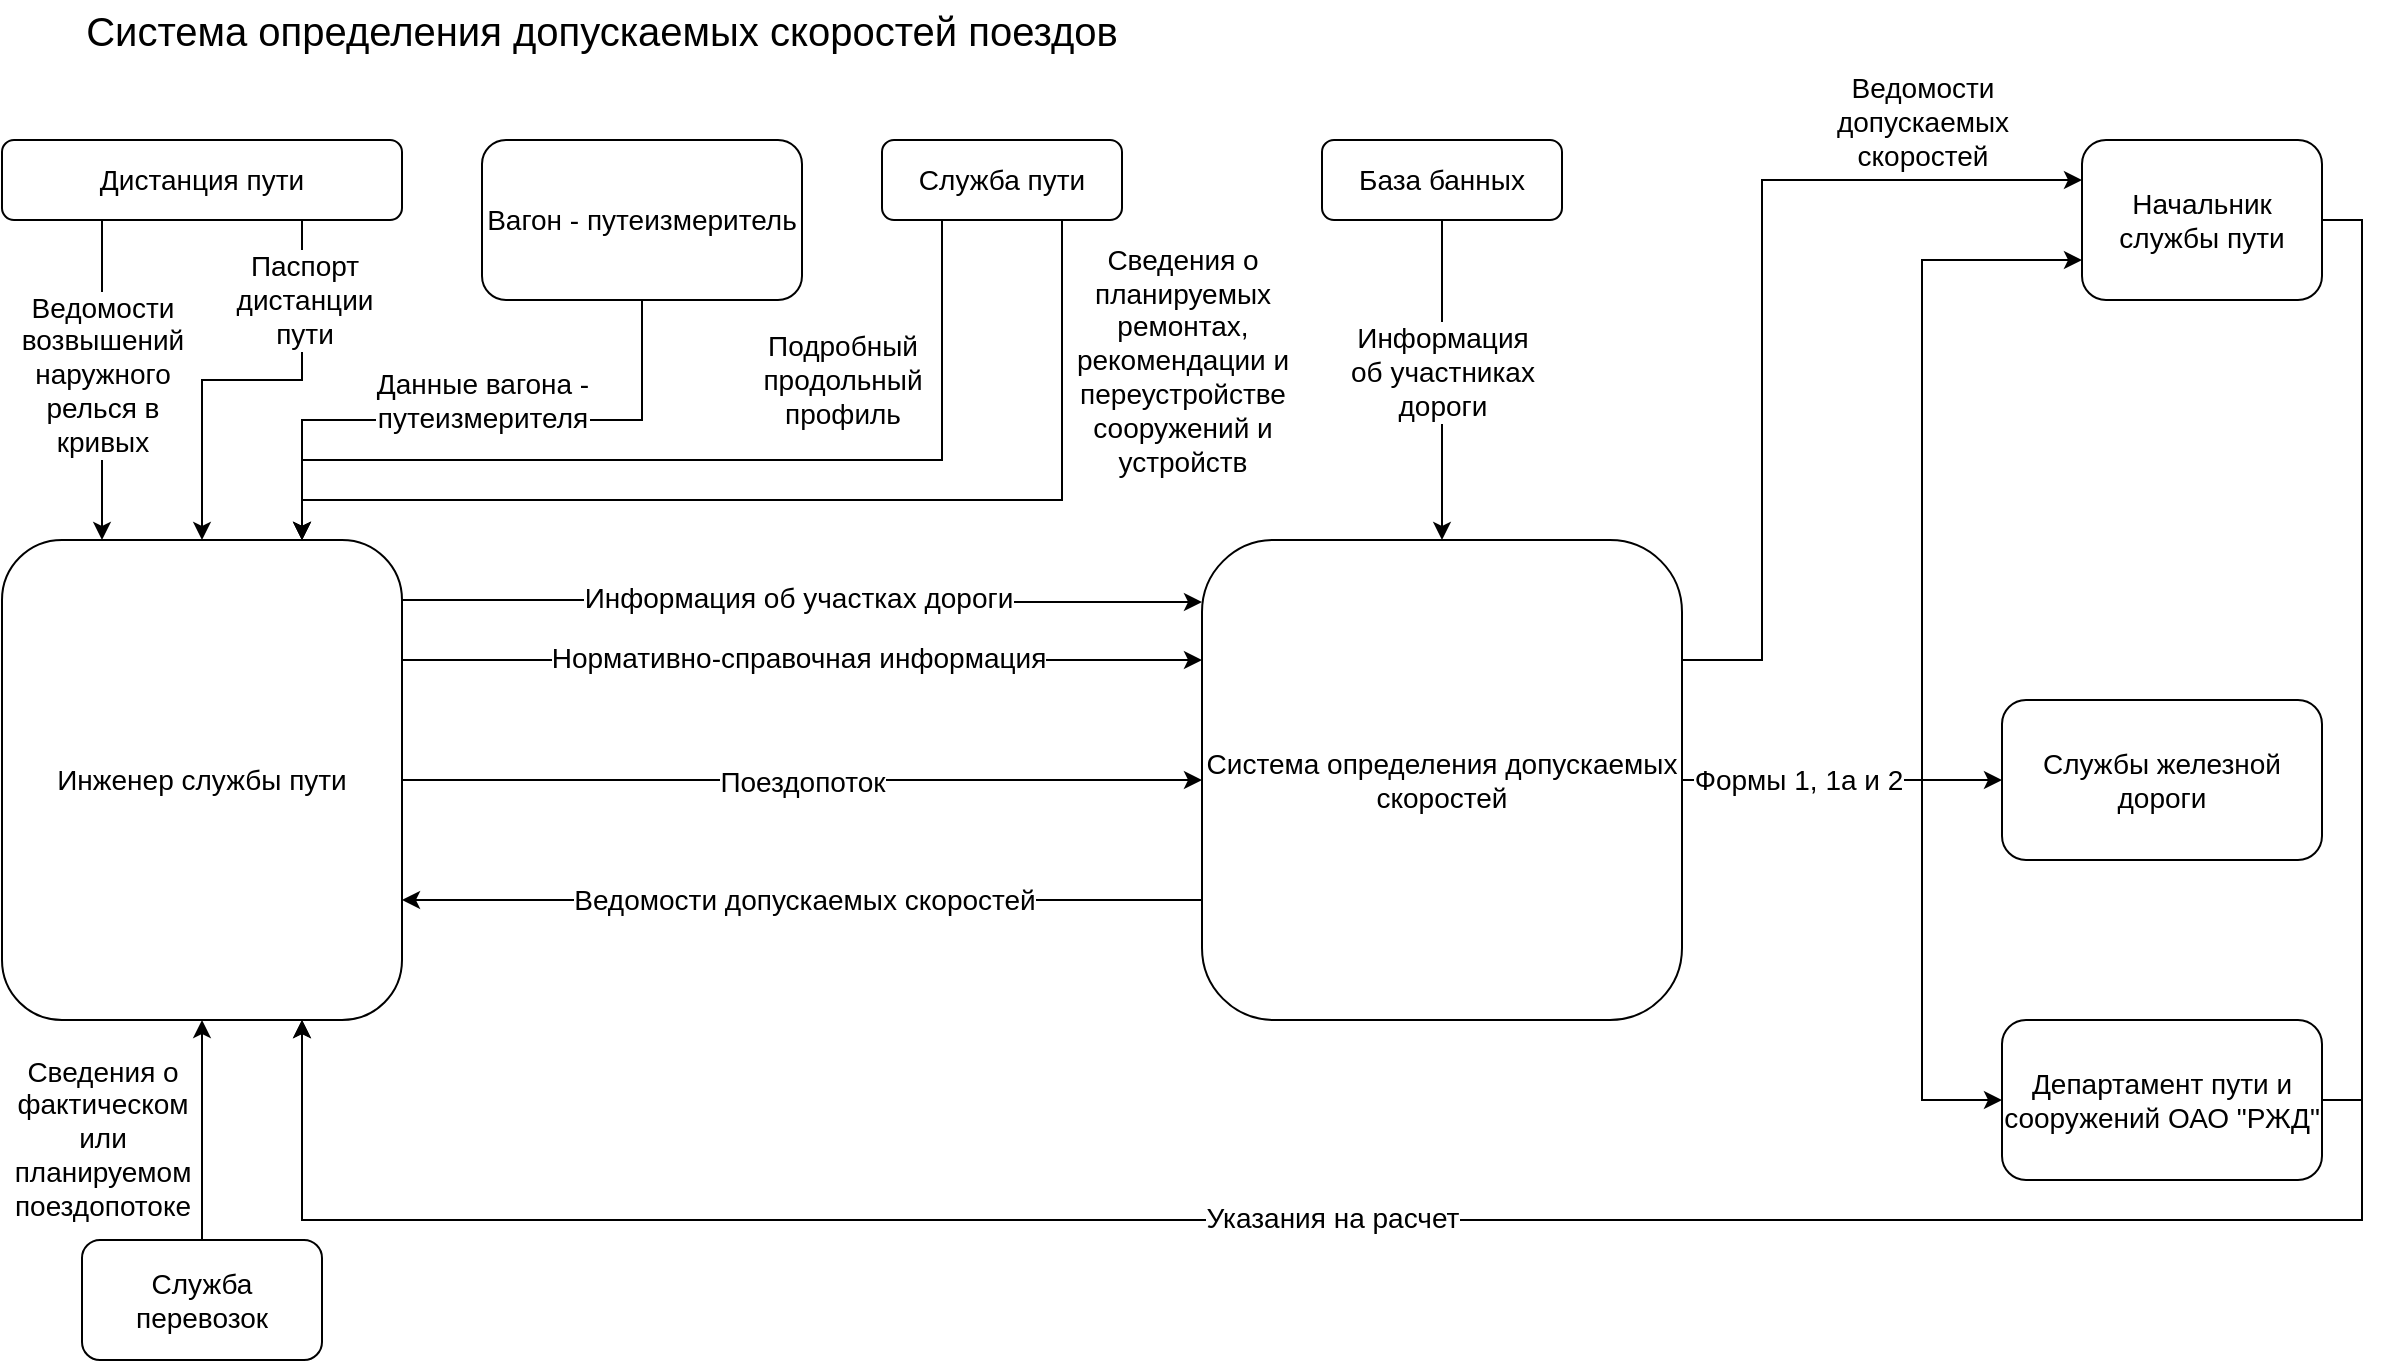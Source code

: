 <mxfile version="20.5.1" type="github">
  <diagram id="OpJCEr7rIlbrPj4_UwZO" name="Страница 1">
    <mxGraphModel dx="1720" dy="1175" grid="1" gridSize="10" guides="1" tooltips="1" connect="1" arrows="1" fold="1" page="1" pageScale="1" pageWidth="827" pageHeight="1169" math="0" shadow="0">
      <root>
        <mxCell id="0" />
        <mxCell id="1" parent="0" />
        <mxCell id="me3pULGJ5t-feI3vnPao-23" style="edgeStyle=orthogonalEdgeStyle;rounded=0;orthogonalLoop=1;jettySize=auto;html=1;exitX=0.25;exitY=1;exitDx=0;exitDy=0;entryX=0.25;entryY=0;entryDx=0;entryDy=0;fontSize=14;" edge="1" parent="1" source="me3pULGJ5t-feI3vnPao-1" target="me3pULGJ5t-feI3vnPao-6">
          <mxGeometry relative="1" as="geometry" />
        </mxCell>
        <mxCell id="me3pULGJ5t-feI3vnPao-24" value="Ведомости&lt;br&gt;возвышений&lt;br&gt;наружного&lt;br&gt;релься в&lt;br&gt;кривых" style="edgeLabel;html=1;align=center;verticalAlign=middle;resizable=0;points=[];fontSize=14;" vertex="1" connectable="0" parent="me3pULGJ5t-feI3vnPao-23">
          <mxGeometry x="-0.037" relative="1" as="geometry">
            <mxPoint as="offset" />
          </mxGeometry>
        </mxCell>
        <mxCell id="me3pULGJ5t-feI3vnPao-25" style="edgeStyle=orthogonalEdgeStyle;rounded=0;orthogonalLoop=1;jettySize=auto;html=1;exitX=0.75;exitY=1;exitDx=0;exitDy=0;entryX=0.5;entryY=0;entryDx=0;entryDy=0;fontSize=14;" edge="1" parent="1" source="me3pULGJ5t-feI3vnPao-1" target="me3pULGJ5t-feI3vnPao-6">
          <mxGeometry relative="1" as="geometry" />
        </mxCell>
        <mxCell id="me3pULGJ5t-feI3vnPao-26" value="Паспорт&lt;br&gt;дистанции&lt;br&gt;пути" style="edgeLabel;html=1;align=center;verticalAlign=middle;resizable=0;points=[];fontSize=14;" vertex="1" connectable="0" parent="me3pULGJ5t-feI3vnPao-25">
          <mxGeometry x="-0.031" relative="1" as="geometry">
            <mxPoint x="22" y="-40" as="offset" />
          </mxGeometry>
        </mxCell>
        <mxCell id="me3pULGJ5t-feI3vnPao-1" value="&lt;font style=&quot;font-size: 14px;&quot;&gt;Дистанция пути&lt;/font&gt;" style="rounded=1;whiteSpace=wrap;html=1;" vertex="1" parent="1">
          <mxGeometry x="160" y="80" width="200" height="40" as="geometry" />
        </mxCell>
        <mxCell id="me3pULGJ5t-feI3vnPao-27" style="edgeStyle=orthogonalEdgeStyle;rounded=0;orthogonalLoop=1;jettySize=auto;html=1;exitX=0.5;exitY=1;exitDx=0;exitDy=0;entryX=0.75;entryY=0;entryDx=0;entryDy=0;fontSize=14;" edge="1" parent="1" source="me3pULGJ5t-feI3vnPao-2" target="me3pULGJ5t-feI3vnPao-6">
          <mxGeometry relative="1" as="geometry" />
        </mxCell>
        <mxCell id="me3pULGJ5t-feI3vnPao-28" value="Данные вагона -&lt;br&gt;путеизмерителя" style="edgeLabel;html=1;align=center;verticalAlign=middle;resizable=0;points=[];fontSize=14;" vertex="1" connectable="0" parent="me3pULGJ5t-feI3vnPao-27">
          <mxGeometry x="-0.768" relative="1" as="geometry">
            <mxPoint x="-80" y="16" as="offset" />
          </mxGeometry>
        </mxCell>
        <mxCell id="me3pULGJ5t-feI3vnPao-2" value="&lt;font style=&quot;font-size: 14px;&quot;&gt;Вагон - путеизмеритель&lt;/font&gt;" style="rounded=1;whiteSpace=wrap;html=1;" vertex="1" parent="1">
          <mxGeometry x="400" y="80" width="160" height="80" as="geometry" />
        </mxCell>
        <mxCell id="me3pULGJ5t-feI3vnPao-30" style="edgeStyle=orthogonalEdgeStyle;rounded=0;orthogonalLoop=1;jettySize=auto;html=1;exitX=0.25;exitY=1;exitDx=0;exitDy=0;entryX=0.75;entryY=0;entryDx=0;entryDy=0;fontSize=14;" edge="1" parent="1" source="me3pULGJ5t-feI3vnPao-3" target="me3pULGJ5t-feI3vnPao-6">
          <mxGeometry relative="1" as="geometry">
            <Array as="points">
              <mxPoint x="630" y="240" />
              <mxPoint x="310" y="240" />
            </Array>
          </mxGeometry>
        </mxCell>
        <mxCell id="me3pULGJ5t-feI3vnPao-32" value="Подробный&lt;br&gt;продольный&lt;br&gt;профиль" style="edgeLabel;html=1;align=center;verticalAlign=middle;resizable=0;points=[];fontSize=14;" vertex="1" connectable="0" parent="me3pULGJ5t-feI3vnPao-30">
          <mxGeometry x="-0.735" relative="1" as="geometry">
            <mxPoint x="-50" y="16" as="offset" />
          </mxGeometry>
        </mxCell>
        <mxCell id="me3pULGJ5t-feI3vnPao-31" style="edgeStyle=orthogonalEdgeStyle;rounded=0;orthogonalLoop=1;jettySize=auto;html=1;exitX=0.75;exitY=1;exitDx=0;exitDy=0;entryX=0.75;entryY=0;entryDx=0;entryDy=0;fontSize=14;" edge="1" parent="1" source="me3pULGJ5t-feI3vnPao-3" target="me3pULGJ5t-feI3vnPao-6">
          <mxGeometry relative="1" as="geometry">
            <Array as="points">
              <mxPoint x="690" y="260" />
              <mxPoint x="310" y="260" />
            </Array>
          </mxGeometry>
        </mxCell>
        <mxCell id="me3pULGJ5t-feI3vnPao-33" value="Сведения о&lt;br&gt;планируемых&lt;br&gt;ремонтах,&lt;br&gt;рекомендации и&lt;br&gt;переустройстве&lt;br&gt;сооружений и&lt;br&gt;устройств" style="edgeLabel;html=1;align=center;verticalAlign=middle;resizable=0;points=[];fontSize=14;" vertex="1" connectable="0" parent="me3pULGJ5t-feI3vnPao-31">
          <mxGeometry x="-0.715" y="1" relative="1" as="geometry">
            <mxPoint x="59" y="-7" as="offset" />
          </mxGeometry>
        </mxCell>
        <mxCell id="me3pULGJ5t-feI3vnPao-3" value="&lt;font style=&quot;font-size: 14px;&quot;&gt;Служба пути&lt;/font&gt;" style="rounded=1;whiteSpace=wrap;html=1;" vertex="1" parent="1">
          <mxGeometry x="600" y="80" width="120" height="40" as="geometry" />
        </mxCell>
        <mxCell id="me3pULGJ5t-feI3vnPao-34" style="edgeStyle=orthogonalEdgeStyle;rounded=0;orthogonalLoop=1;jettySize=auto;html=1;exitX=0.5;exitY=1;exitDx=0;exitDy=0;entryX=0.5;entryY=0;entryDx=0;entryDy=0;fontSize=14;" edge="1" parent="1" source="me3pULGJ5t-feI3vnPao-4" target="me3pULGJ5t-feI3vnPao-7">
          <mxGeometry relative="1" as="geometry" />
        </mxCell>
        <mxCell id="me3pULGJ5t-feI3vnPao-35" value="Информация&lt;br&gt;об участниках&lt;br&gt;дороги" style="edgeLabel;html=1;align=center;verticalAlign=middle;resizable=0;points=[];fontSize=14;" vertex="1" connectable="0" parent="me3pULGJ5t-feI3vnPao-34">
          <mxGeometry x="-0.056" relative="1" as="geometry">
            <mxPoint as="offset" />
          </mxGeometry>
        </mxCell>
        <mxCell id="me3pULGJ5t-feI3vnPao-4" value="&lt;font style=&quot;font-size: 14px;&quot;&gt;База банных&lt;/font&gt;" style="rounded=1;whiteSpace=wrap;html=1;" vertex="1" parent="1">
          <mxGeometry x="820" y="80" width="120" height="40" as="geometry" />
        </mxCell>
        <mxCell id="me3pULGJ5t-feI3vnPao-46" style="edgeStyle=orthogonalEdgeStyle;rounded=0;orthogonalLoop=1;jettySize=auto;html=1;exitX=1;exitY=0.5;exitDx=0;exitDy=0;entryX=0.75;entryY=1;entryDx=0;entryDy=0;fontSize=14;" edge="1" parent="1" source="me3pULGJ5t-feI3vnPao-5" target="me3pULGJ5t-feI3vnPao-6">
          <mxGeometry relative="1" as="geometry">
            <Array as="points">
              <mxPoint x="1340" y="120" />
              <mxPoint x="1340" y="620" />
              <mxPoint x="310" y="620" />
            </Array>
          </mxGeometry>
        </mxCell>
        <mxCell id="me3pULGJ5t-feI3vnPao-5" value="&lt;font style=&quot;font-size: 14px;&quot;&gt;Начальник службы пути&lt;/font&gt;" style="rounded=1;whiteSpace=wrap;html=1;" vertex="1" parent="1">
          <mxGeometry x="1200" y="80" width="120" height="80" as="geometry" />
        </mxCell>
        <mxCell id="me3pULGJ5t-feI3vnPao-14" style="edgeStyle=orthogonalEdgeStyle;rounded=0;orthogonalLoop=1;jettySize=auto;html=1;exitX=1;exitY=0.25;exitDx=0;exitDy=0;entryX=0;entryY=0.25;entryDx=0;entryDy=0;fontSize=14;" edge="1" parent="1" source="me3pULGJ5t-feI3vnPao-6" target="me3pULGJ5t-feI3vnPao-7">
          <mxGeometry relative="1" as="geometry" />
        </mxCell>
        <mxCell id="me3pULGJ5t-feI3vnPao-17" value="Нормативно-справочная информация" style="edgeLabel;html=1;align=center;verticalAlign=middle;resizable=0;points=[];fontSize=14;" vertex="1" connectable="0" parent="me3pULGJ5t-feI3vnPao-14">
          <mxGeometry x="-0.013" y="1" relative="1" as="geometry">
            <mxPoint as="offset" />
          </mxGeometry>
        </mxCell>
        <mxCell id="me3pULGJ5t-feI3vnPao-15" style="edgeStyle=orthogonalEdgeStyle;rounded=0;orthogonalLoop=1;jettySize=auto;html=1;exitX=1;exitY=0.5;exitDx=0;exitDy=0;entryX=0;entryY=0.5;entryDx=0;entryDy=0;fontSize=14;" edge="1" parent="1" source="me3pULGJ5t-feI3vnPao-6" target="me3pULGJ5t-feI3vnPao-7">
          <mxGeometry relative="1" as="geometry" />
        </mxCell>
        <mxCell id="me3pULGJ5t-feI3vnPao-18" value="Поездопоток" style="edgeLabel;html=1;align=center;verticalAlign=middle;resizable=0;points=[];fontSize=14;" vertex="1" connectable="0" parent="me3pULGJ5t-feI3vnPao-15">
          <mxGeometry y="-1" relative="1" as="geometry">
            <mxPoint as="offset" />
          </mxGeometry>
        </mxCell>
        <mxCell id="me3pULGJ5t-feI3vnPao-6" value="&lt;font style=&quot;font-size: 14px;&quot;&gt;Инженер службы пути&lt;/font&gt;" style="rounded=1;whiteSpace=wrap;html=1;" vertex="1" parent="1">
          <mxGeometry x="160" y="280" width="200" height="240" as="geometry" />
        </mxCell>
        <mxCell id="me3pULGJ5t-feI3vnPao-19" style="edgeStyle=orthogonalEdgeStyle;rounded=0;orthogonalLoop=1;jettySize=auto;html=1;exitX=0;exitY=0.75;exitDx=0;exitDy=0;entryX=1;entryY=0.75;entryDx=0;entryDy=0;fontSize=14;" edge="1" parent="1" source="me3pULGJ5t-feI3vnPao-7" target="me3pULGJ5t-feI3vnPao-6">
          <mxGeometry relative="1" as="geometry" />
        </mxCell>
        <mxCell id="me3pULGJ5t-feI3vnPao-20" value="Ведомости допускаемых скоростей" style="edgeLabel;html=1;align=center;verticalAlign=middle;resizable=0;points=[];fontSize=14;" vertex="1" connectable="0" parent="me3pULGJ5t-feI3vnPao-19">
          <mxGeometry x="-0.006" relative="1" as="geometry">
            <mxPoint as="offset" />
          </mxGeometry>
        </mxCell>
        <mxCell id="me3pULGJ5t-feI3vnPao-36" style="edgeStyle=orthogonalEdgeStyle;rounded=0;orthogonalLoop=1;jettySize=auto;html=1;exitX=1;exitY=0.25;exitDx=0;exitDy=0;entryX=0;entryY=0.25;entryDx=0;entryDy=0;fontSize=14;" edge="1" parent="1" source="me3pULGJ5t-feI3vnPao-7" target="me3pULGJ5t-feI3vnPao-5">
          <mxGeometry relative="1" as="geometry">
            <Array as="points">
              <mxPoint x="1040" y="340" />
              <mxPoint x="1040" y="100" />
            </Array>
          </mxGeometry>
        </mxCell>
        <mxCell id="me3pULGJ5t-feI3vnPao-37" value="Ведомости&lt;br&gt;допускаемых&lt;br&gt;скоростей" style="edgeLabel;html=1;align=center;verticalAlign=middle;resizable=0;points=[];fontSize=14;" vertex="1" connectable="0" parent="me3pULGJ5t-feI3vnPao-36">
          <mxGeometry x="-0.006" y="-1" relative="1" as="geometry">
            <mxPoint x="79" y="-91" as="offset" />
          </mxGeometry>
        </mxCell>
        <mxCell id="me3pULGJ5t-feI3vnPao-40" style="edgeStyle=orthogonalEdgeStyle;rounded=0;orthogonalLoop=1;jettySize=auto;html=1;exitX=1;exitY=0.5;exitDx=0;exitDy=0;entryX=0;entryY=0.5;entryDx=0;entryDy=0;fontSize=14;" edge="1" parent="1" source="me3pULGJ5t-feI3vnPao-7" target="me3pULGJ5t-feI3vnPao-8">
          <mxGeometry relative="1" as="geometry" />
        </mxCell>
        <mxCell id="me3pULGJ5t-feI3vnPao-41" style="edgeStyle=orthogonalEdgeStyle;rounded=0;orthogonalLoop=1;jettySize=auto;html=1;exitX=1;exitY=0.5;exitDx=0;exitDy=0;entryX=0;entryY=0.75;entryDx=0;entryDy=0;fontSize=14;" edge="1" parent="1" source="me3pULGJ5t-feI3vnPao-7" target="me3pULGJ5t-feI3vnPao-5">
          <mxGeometry relative="1" as="geometry">
            <Array as="points">
              <mxPoint x="1120" y="400" />
              <mxPoint x="1120" y="140" />
            </Array>
          </mxGeometry>
        </mxCell>
        <mxCell id="me3pULGJ5t-feI3vnPao-43" style="edgeStyle=orthogonalEdgeStyle;rounded=0;orthogonalLoop=1;jettySize=auto;html=1;exitX=1;exitY=0.5;exitDx=0;exitDy=0;entryX=0;entryY=0.5;entryDx=0;entryDy=0;fontSize=14;" edge="1" parent="1" source="me3pULGJ5t-feI3vnPao-7" target="me3pULGJ5t-feI3vnPao-9">
          <mxGeometry relative="1" as="geometry">
            <Array as="points">
              <mxPoint x="1120" y="400" />
              <mxPoint x="1120" y="560" />
            </Array>
          </mxGeometry>
        </mxCell>
        <mxCell id="me3pULGJ5t-feI3vnPao-45" value="Формы 1, 1а и 2" style="edgeLabel;html=1;align=center;verticalAlign=middle;resizable=0;points=[];fontSize=14;" vertex="1" connectable="0" parent="me3pULGJ5t-feI3vnPao-43">
          <mxGeometry x="-0.637" y="2" relative="1" as="geometry">
            <mxPoint y="2" as="offset" />
          </mxGeometry>
        </mxCell>
        <mxCell id="me3pULGJ5t-feI3vnPao-7" value="&lt;font style=&quot;font-size: 14px;&quot;&gt;Система определения допускаемых скоростей&lt;/font&gt;" style="rounded=1;whiteSpace=wrap;html=1;" vertex="1" parent="1">
          <mxGeometry x="760" y="280" width="240" height="240" as="geometry" />
        </mxCell>
        <mxCell id="me3pULGJ5t-feI3vnPao-8" value="&lt;font style=&quot;font-size: 14px;&quot;&gt;Службы железной дороги&lt;/font&gt;" style="rounded=1;whiteSpace=wrap;html=1;" vertex="1" parent="1">
          <mxGeometry x="1160" y="360" width="160" height="80" as="geometry" />
        </mxCell>
        <mxCell id="me3pULGJ5t-feI3vnPao-47" style="edgeStyle=orthogonalEdgeStyle;rounded=0;orthogonalLoop=1;jettySize=auto;html=1;exitX=1;exitY=0.5;exitDx=0;exitDy=0;fontSize=14;" edge="1" parent="1" source="me3pULGJ5t-feI3vnPao-9">
          <mxGeometry relative="1" as="geometry">
            <mxPoint x="310" y="520" as="targetPoint" />
            <Array as="points">
              <mxPoint x="1340" y="560" />
              <mxPoint x="1340" y="620" />
              <mxPoint x="310" y="620" />
            </Array>
          </mxGeometry>
        </mxCell>
        <mxCell id="me3pULGJ5t-feI3vnPao-48" value="Указания на расчет" style="edgeLabel;html=1;align=center;verticalAlign=middle;resizable=0;points=[];fontSize=14;" vertex="1" connectable="0" parent="me3pULGJ5t-feI3vnPao-47">
          <mxGeometry x="-0.018" y="-1" relative="1" as="geometry">
            <mxPoint x="-1" as="offset" />
          </mxGeometry>
        </mxCell>
        <mxCell id="me3pULGJ5t-feI3vnPao-9" value="&lt;font style=&quot;font-size: 14px;&quot;&gt;Департамент пути и сооружений ОАО &quot;РЖД&quot;&lt;/font&gt;" style="rounded=1;whiteSpace=wrap;html=1;" vertex="1" parent="1">
          <mxGeometry x="1160" y="520" width="160" height="80" as="geometry" />
        </mxCell>
        <mxCell id="me3pULGJ5t-feI3vnPao-49" style="edgeStyle=orthogonalEdgeStyle;rounded=0;orthogonalLoop=1;jettySize=auto;html=1;exitX=0.5;exitY=0;exitDx=0;exitDy=0;entryX=0.5;entryY=1;entryDx=0;entryDy=0;fontSize=14;" edge="1" parent="1" source="me3pULGJ5t-feI3vnPao-10" target="me3pULGJ5t-feI3vnPao-6">
          <mxGeometry relative="1" as="geometry" />
        </mxCell>
        <mxCell id="me3pULGJ5t-feI3vnPao-50" value="Сведения о&lt;br&gt;фактическом&lt;br&gt;или&lt;br&gt;планируемом&lt;br&gt;поездопотоке" style="edgeLabel;html=1;align=center;verticalAlign=middle;resizable=0;points=[];fontSize=14;" vertex="1" connectable="0" parent="me3pULGJ5t-feI3vnPao-49">
          <mxGeometry x="-0.075" relative="1" as="geometry">
            <mxPoint x="-50" as="offset" />
          </mxGeometry>
        </mxCell>
        <mxCell id="me3pULGJ5t-feI3vnPao-10" value="&lt;font style=&quot;font-size: 14px;&quot;&gt;Служба перевозок&lt;/font&gt;" style="rounded=1;whiteSpace=wrap;html=1;" vertex="1" parent="1">
          <mxGeometry x="200" y="630" width="120" height="60" as="geometry" />
        </mxCell>
        <mxCell id="me3pULGJ5t-feI3vnPao-21" style="edgeStyle=orthogonalEdgeStyle;rounded=0;orthogonalLoop=1;jettySize=auto;html=1;exitX=1;exitY=0.25;exitDx=0;exitDy=0;fontSize=14;" edge="1" parent="1">
          <mxGeometry relative="1" as="geometry">
            <mxPoint x="360" y="310" as="sourcePoint" />
            <mxPoint x="760" y="311" as="targetPoint" />
            <Array as="points">
              <mxPoint x="560" y="310" />
            </Array>
          </mxGeometry>
        </mxCell>
        <mxCell id="me3pULGJ5t-feI3vnPao-22" value="Информация об участках дороги" style="edgeLabel;html=1;align=center;verticalAlign=middle;resizable=0;points=[];fontSize=14;" vertex="1" connectable="0" parent="me3pULGJ5t-feI3vnPao-21">
          <mxGeometry x="-0.013" y="1" relative="1" as="geometry">
            <mxPoint as="offset" />
          </mxGeometry>
        </mxCell>
        <mxCell id="me3pULGJ5t-feI3vnPao-51" value="&lt;font style=&quot;font-size: 20px;&quot;&gt;Система определения допускаемых скоростей поездов&lt;/font&gt;" style="text;html=1;strokeColor=none;fillColor=none;align=center;verticalAlign=middle;whiteSpace=wrap;rounded=0;fontSize=14;" vertex="1" parent="1">
          <mxGeometry x="160" y="10" width="600" height="30" as="geometry" />
        </mxCell>
      </root>
    </mxGraphModel>
  </diagram>
</mxfile>
